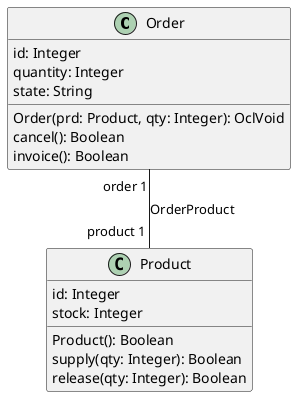 @startuml InvoicingOrders

' classes '
class Order{
    id: Integer
    quantity: Integer
    state: String
    Order(prd: Product, qty: Integer): OclVoid
    cancel(): Boolean
    invoice(): Boolean
}

class Product{
    id: Integer
    stock: Integer
    Product(): Boolean
    supply(qty: Integer): Boolean
    release(qty: Integer): Boolean
}

' associations '
Order "order 1" -- "product 1" Product: OrderProduct

@enduml